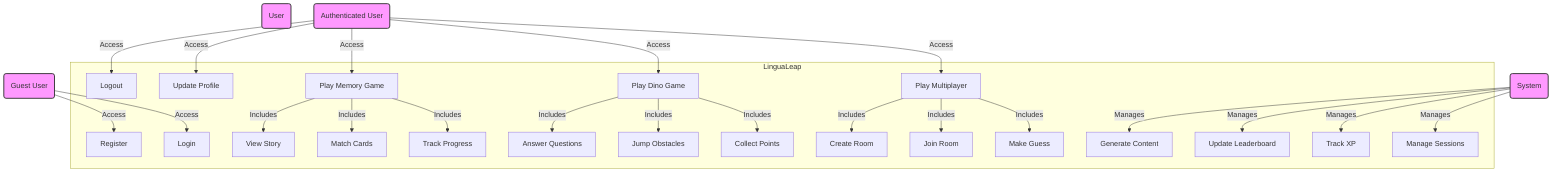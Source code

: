 graph TD;

%% Define Actors
User("User"):::actor
Guest("Guest User"):::actor
AuthUser("Authenticated User"):::actor
System("System"):::actor

%% Define System Boundary (LinguaLeap)
subgraph LinguaLeap
  UC1["Register"]
  UC2["Login"]
  UC3["Logout"]
  UC4["Update Profile"]

  UC5["Play Memory Game"]
  UC6["View Story"]
  UC7["Match Cards"]
  UC8["Track Progress"]

  UC9["Play Dino Game"]
  UC10["Answer Questions"]
  UC11["Jump Obstacles"]
  UC12["Collect Points"]

  UC13["Play Multiplayer"]
  UC14["Create Room"]
  UC15["Join Room"]
  UC16["Make Guess"]

  UC17["Generate Content"]
  UC18["Update Leaderboard"]
  UC19["Track XP"]
  UC20["Manage Sessions"]
end

%% Define Relationships
Guest -->|Access| UC1
Guest -->|Access| UC2

AuthUser -->|Access| UC3
AuthUser -->|Access| UC4
AuthUser -->|Access| UC5
AuthUser -->|Access| UC9
AuthUser -->|Access| UC13

UC5 -->|Includes| UC6
UC5 -->|Includes| UC7
UC5 -->|Includes| UC8

UC9 -->|Includes| UC10
UC9 -->|Includes| UC11
UC9 -->|Includes| UC12

UC13 -->|Includes| UC14
UC13 -->|Includes| UC15
UC13 -->|Includes| UC16

System -->|Manages| UC17
System -->|Manages| UC18
System -->|Manages| UC19
System -->|Manages| UC20

%% Style Definitions
classDef actor fill:#f9f,stroke:#333,stroke-width:2px;
